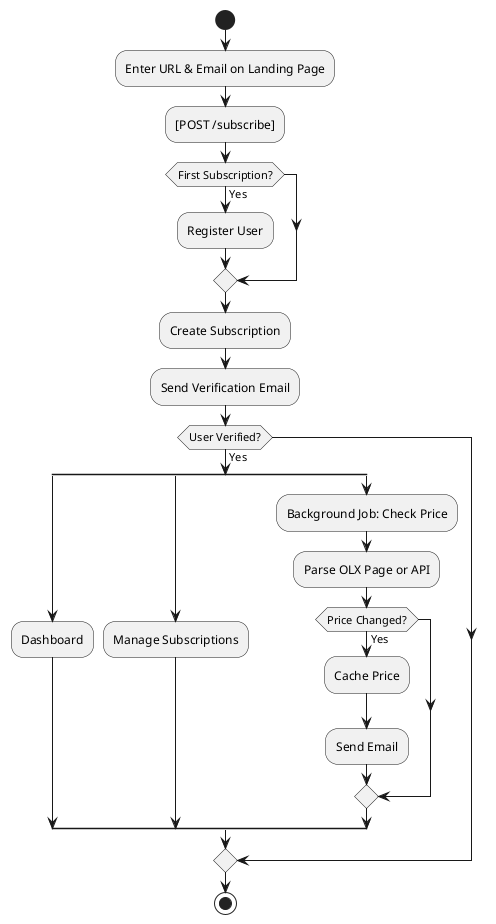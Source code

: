 @startuml

start
:Enter URL & Email on Landing Page;
:[POST /subscribe];

if (First Subscription?) then (Yes)
  :Register User;
endif

:Create Subscription;
:Send Verification Email;

if (User Verified?) then (Yes)
  split
    :Dashboard;
  split again
    :Manage Subscriptions;
  split again
    :Background Job: Check Price;
    :Parse OLX Page or API;
    if (Price Changed?) then (Yes)
      :Cache Price;
      :Send Email;
    endif
  end split
endif

stop

@enduml